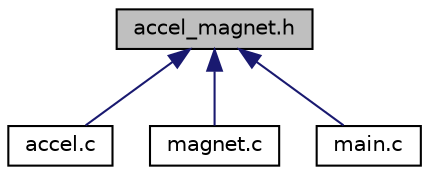 digraph "accel_magnet.h"
{
  edge [fontname="Helvetica",fontsize="10",labelfontname="Helvetica",labelfontsize="10"];
  node [fontname="Helvetica",fontsize="10",shape=record];
  Node1 [label="accel_magnet.h",height=0.2,width=0.4,color="black", fillcolor="grey75", style="filled", fontcolor="black"];
  Node1 -> Node2 [dir="back",color="midnightblue",fontsize="10",style="solid"];
  Node2 [label="accel.c",height=0.2,width=0.4,color="black", fillcolor="white", style="filled",URL="$accel_8c.html"];
  Node1 -> Node3 [dir="back",color="midnightblue",fontsize="10",style="solid"];
  Node3 [label="magnet.c",height=0.2,width=0.4,color="black", fillcolor="white", style="filled",URL="$magnet_8c.html"];
  Node1 -> Node4 [dir="back",color="midnightblue",fontsize="10",style="solid"];
  Node4 [label="main.c",height=0.2,width=0.4,color="black", fillcolor="white", style="filled",URL="$main_8c.html"];
}
